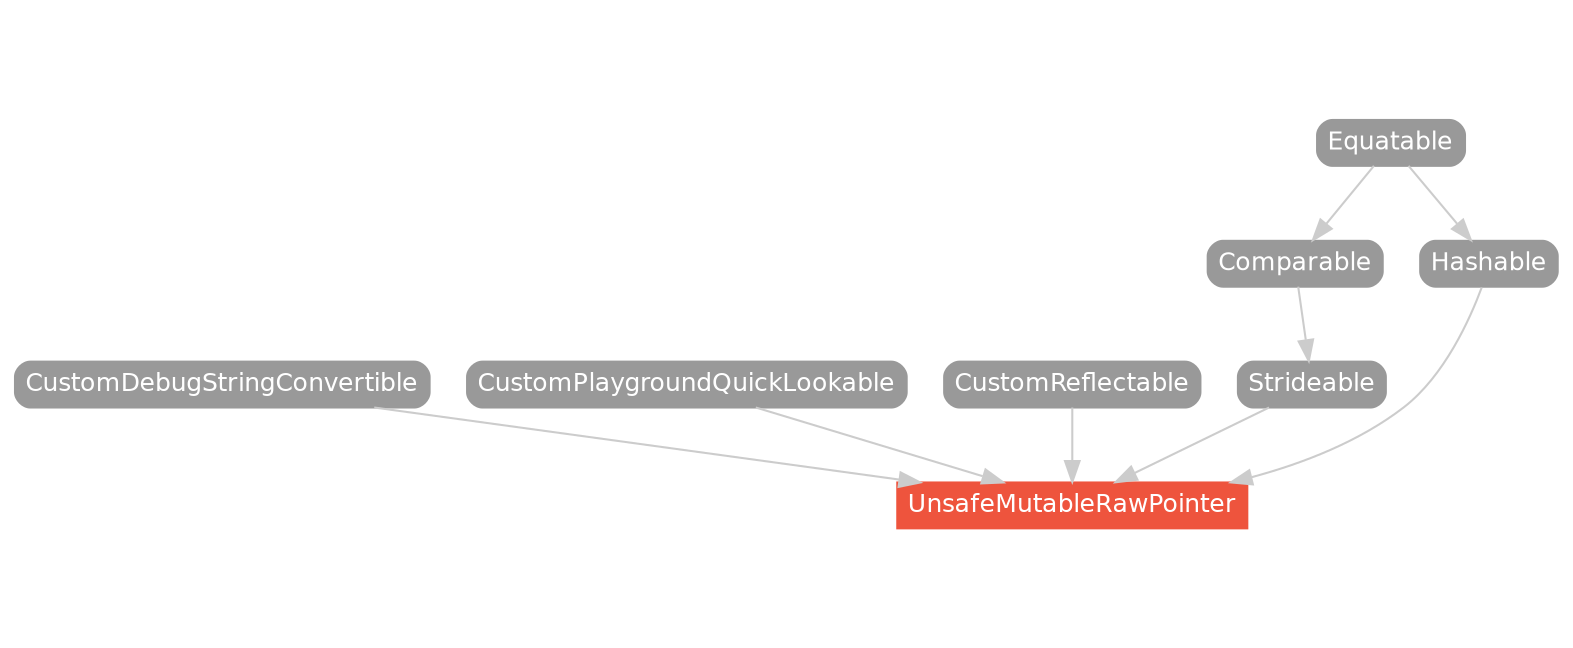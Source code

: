 strict digraph "UnsafeMutableRawPointer - Type Hierarchy - SwiftDoc.org" {
    pad="0.1,0.8"
    node [shape=box, style="filled,rounded", color="#999999", fillcolor="#999999", fontcolor=white, fontname=Helvetica, fontnames="Helvetica,sansserif", fontsize=12, margin="0.07,0.05", height="0.3"]
    edge [color="#cccccc"]
    "Comparable" [URL="/protocol/Comparable/hierarchy/"]
    "CustomDebugStringConvertible" [URL="/protocol/CustomDebugStringConvertible/hierarchy/"]
    "CustomPlaygroundQuickLookable" [URL="/protocol/CustomPlaygroundQuickLookable/hierarchy/"]
    "CustomReflectable" [URL="/protocol/CustomReflectable/hierarchy/"]
    "Equatable" [URL="/protocol/Equatable/hierarchy/"]
    "Hashable" [URL="/protocol/Hashable/hierarchy/"]
    "Strideable" [URL="/protocol/Strideable/hierarchy/"]
    "UnsafeMutableRawPointer" [URL="/type/UnsafeMutableRawPointer/", style="filled", fillcolor="#ee543d", color="#ee543d"]    "Strideable" -> "UnsafeMutableRawPointer"
    "Hashable" -> "UnsafeMutableRawPointer"
    "CustomDebugStringConvertible" -> "UnsafeMutableRawPointer"
    "CustomReflectable" -> "UnsafeMutableRawPointer"
    "CustomPlaygroundQuickLookable" -> "UnsafeMutableRawPointer"
    "Comparable" -> "Strideable"
    "Equatable" -> "Comparable"
    "Equatable" -> "Hashable"
    subgraph Types {
        rank = max; "UnsafeMutableRawPointer";
    }
}